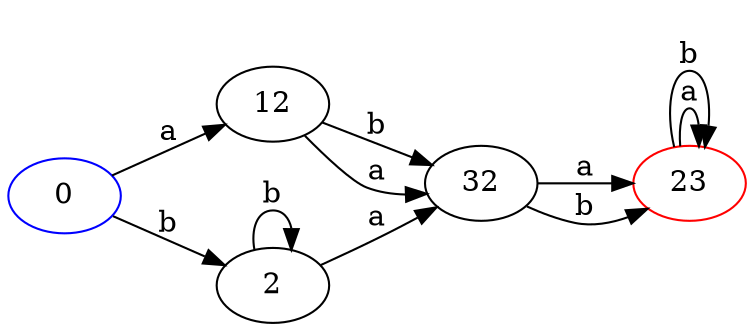digraph {
	rankdir=LR
	23 [color=red]
	23 -> 23 [label=a]
	23 -> 23 [label=b]
	32
	32 -> 23 [label=a]
	32 -> 23 [label=b]
	0 [color=blue]
	0 -> 12 [label=a]
	0 -> 2 [label=b]
	2
	2 -> 32 [label=a]
	2 -> 2 [label=b]
	12
	12 -> 32 [label=b]
	12 -> 32 [label=a]
}
